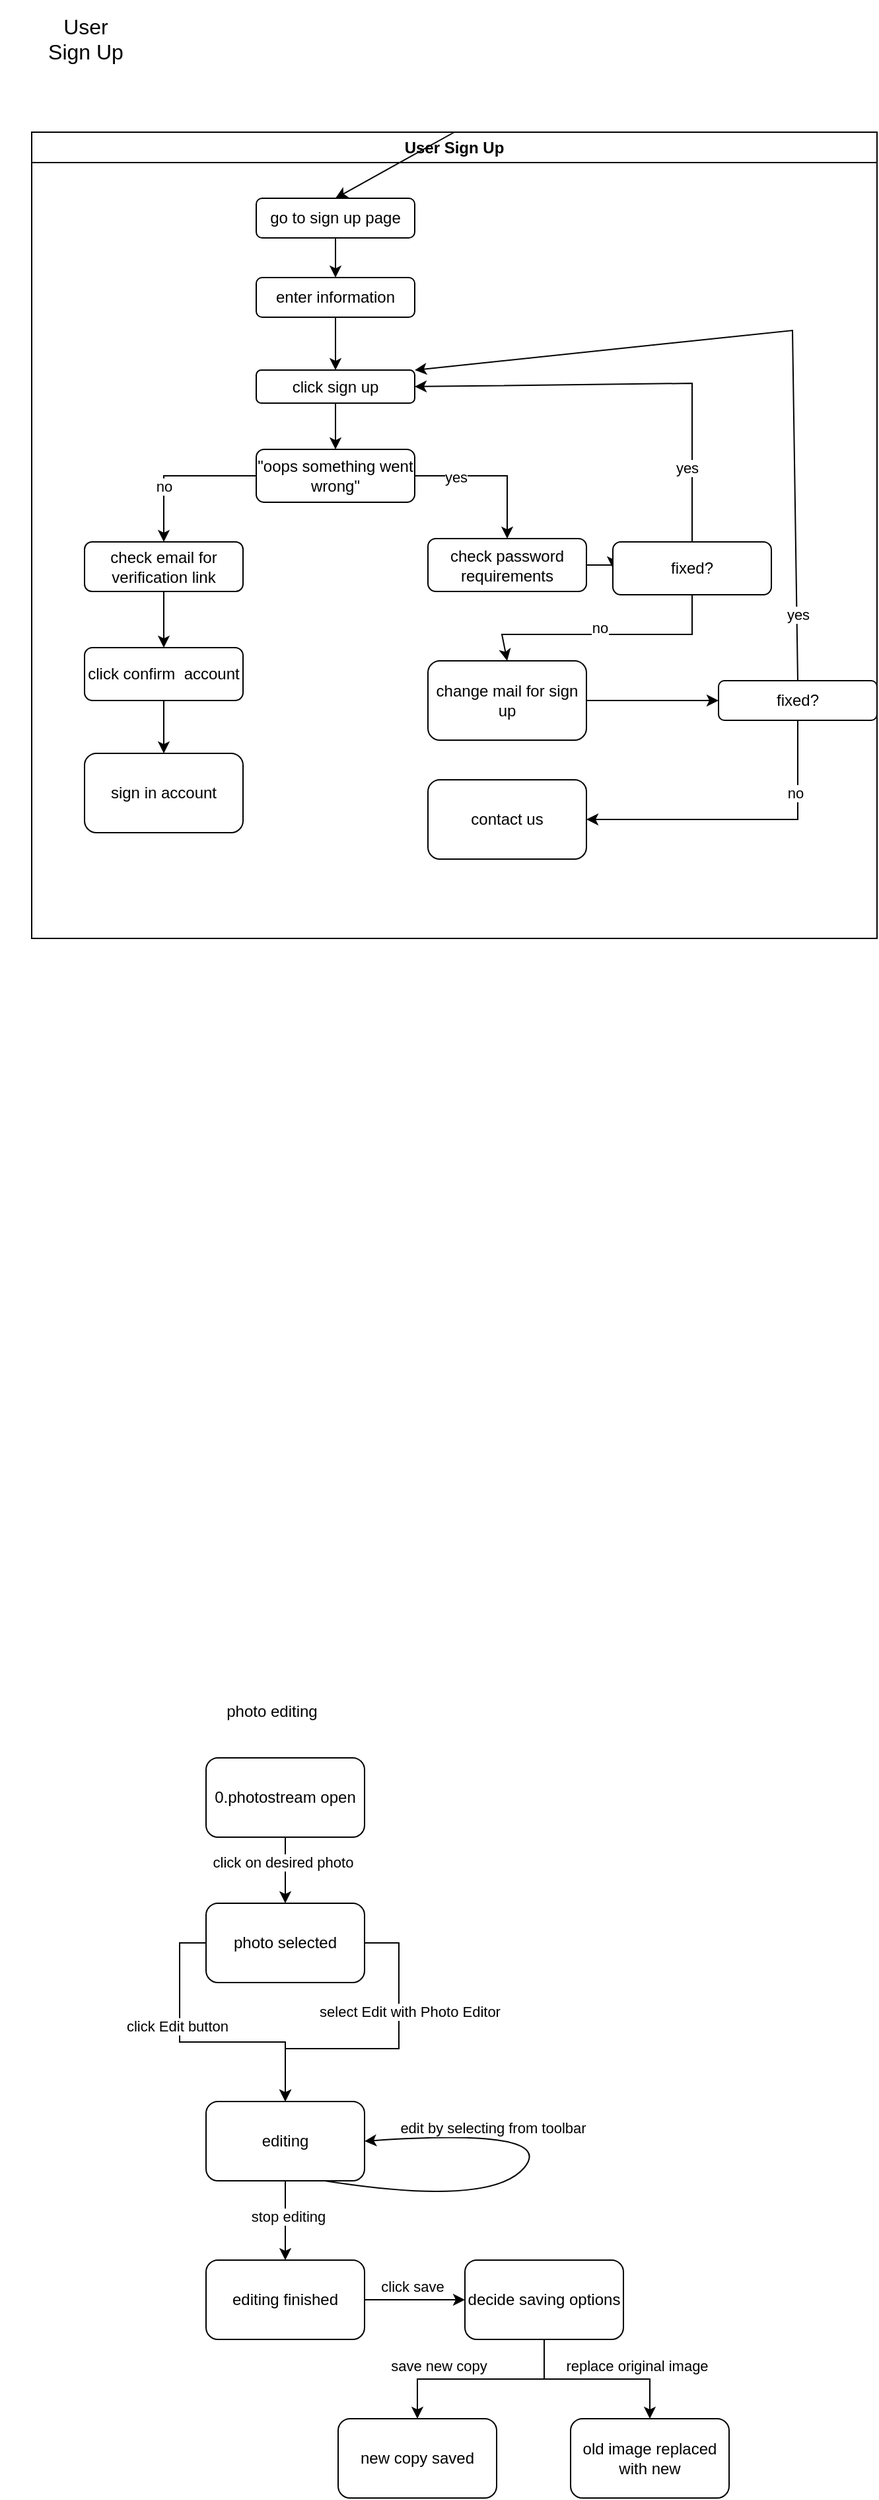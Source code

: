 <mxfile version="26.2.9">
  <diagram name="Pagina-1" id="1iK9Y7x5RWMCIEHlre_7">
    <mxGraphModel dx="1491" dy="804" grid="1" gridSize="10" guides="1" tooltips="1" connect="1" arrows="1" fold="1" page="1" pageScale="1" pageWidth="827" pageHeight="1169" math="0" shadow="0">
      <root>
        <mxCell id="0" />
        <mxCell id="1" parent="0" />
        <mxCell id="YTVSwso-LdbCMW-Us0Bc-1" value="&lt;span style=&quot;font-size:12.0pt;line-height:115%;&lt;br/&gt;font-family:&amp;quot;Aptos&amp;quot;,sans-serif;mso-ascii-theme-font:minor-latin;mso-fareast-font-family:&lt;br/&gt;Aptos;mso-fareast-theme-font:minor-latin;mso-hansi-theme-font:minor-latin;&lt;br/&gt;mso-bidi-font-family:&amp;quot;Times New Roman&amp;quot;;mso-bidi-theme-font:minor-bidi;&lt;br/&gt;mso-ansi-language:IT;mso-fareast-language:EN-US;mso-bidi-language:AR-SA&quot;&gt;User&lt;br&gt;Sign Up&lt;/span&gt;" style="text;html=1;align=center;verticalAlign=middle;whiteSpace=wrap;rounded=0;" vertex="1" parent="1">
          <mxGeometry x="70" y="40" width="130" height="60" as="geometry" />
        </mxCell>
        <mxCell id="YTVSwso-LdbCMW-Us0Bc-2" value="User Sign Up" style="swimlane;whiteSpace=wrap;html=1;startSize=23;" vertex="1" parent="1">
          <mxGeometry x="94" y="140" width="640" height="610" as="geometry">
            <mxRectangle x="124" y="130" width="110" height="30" as="alternateBounds" />
          </mxGeometry>
        </mxCell>
        <mxCell id="YTVSwso-LdbCMW-Us0Bc-6" value="" style="edgeStyle=orthogonalEdgeStyle;rounded=0;orthogonalLoop=1;jettySize=auto;html=1;" edge="1" parent="YTVSwso-LdbCMW-Us0Bc-2" source="YTVSwso-LdbCMW-Us0Bc-3" target="YTVSwso-LdbCMW-Us0Bc-5">
          <mxGeometry relative="1" as="geometry" />
        </mxCell>
        <mxCell id="YTVSwso-LdbCMW-Us0Bc-3" value="go to sign up page" style="rounded=1;whiteSpace=wrap;html=1;" vertex="1" parent="YTVSwso-LdbCMW-Us0Bc-2">
          <mxGeometry x="170" y="50" width="120" height="30" as="geometry" />
        </mxCell>
        <mxCell id="YTVSwso-LdbCMW-Us0Bc-8" value="" style="edgeStyle=orthogonalEdgeStyle;rounded=0;orthogonalLoop=1;jettySize=auto;html=1;" edge="1" parent="YTVSwso-LdbCMW-Us0Bc-2" source="YTVSwso-LdbCMW-Us0Bc-5" target="YTVSwso-LdbCMW-Us0Bc-7">
          <mxGeometry relative="1" as="geometry" />
        </mxCell>
        <mxCell id="YTVSwso-LdbCMW-Us0Bc-5" value="enter information" style="rounded=1;whiteSpace=wrap;html=1;" vertex="1" parent="YTVSwso-LdbCMW-Us0Bc-2">
          <mxGeometry x="170" y="110" width="120" height="30" as="geometry" />
        </mxCell>
        <mxCell id="YTVSwso-LdbCMW-Us0Bc-4" value="" style="endArrow=classic;html=1;rounded=0;entryX=0.5;entryY=0;entryDx=0;entryDy=0;exitX=0.5;exitY=0;exitDx=0;exitDy=0;" edge="1" parent="YTVSwso-LdbCMW-Us0Bc-2" source="YTVSwso-LdbCMW-Us0Bc-2" target="YTVSwso-LdbCMW-Us0Bc-3">
          <mxGeometry width="50" height="50" relative="1" as="geometry">
            <mxPoint x="230" y="20" as="sourcePoint" />
            <mxPoint x="260" y="190" as="targetPoint" />
          </mxGeometry>
        </mxCell>
        <mxCell id="YTVSwso-LdbCMW-Us0Bc-10" value="" style="edgeStyle=orthogonalEdgeStyle;rounded=0;orthogonalLoop=1;jettySize=auto;html=1;entryX=0.5;entryY=0;entryDx=0;entryDy=0;" edge="1" parent="YTVSwso-LdbCMW-Us0Bc-2" source="YTVSwso-LdbCMW-Us0Bc-7" target="YTVSwso-LdbCMW-Us0Bc-15">
          <mxGeometry relative="1" as="geometry" />
        </mxCell>
        <mxCell id="YTVSwso-LdbCMW-Us0Bc-7" value="click sign up" style="whiteSpace=wrap;html=1;rounded=1;" vertex="1" parent="YTVSwso-LdbCMW-Us0Bc-2">
          <mxGeometry x="170" y="180" width="120" height="25" as="geometry" />
        </mxCell>
        <mxCell id="YTVSwso-LdbCMW-Us0Bc-12" value="" style="edgeStyle=orthogonalEdgeStyle;rounded=0;orthogonalLoop=1;jettySize=auto;html=1;" edge="1" parent="YTVSwso-LdbCMW-Us0Bc-2" source="YTVSwso-LdbCMW-Us0Bc-9" target="YTVSwso-LdbCMW-Us0Bc-11">
          <mxGeometry relative="1" as="geometry" />
        </mxCell>
        <mxCell id="YTVSwso-LdbCMW-Us0Bc-9" value="check email for verification link" style="rounded=1;whiteSpace=wrap;html=1;" vertex="1" parent="YTVSwso-LdbCMW-Us0Bc-2">
          <mxGeometry x="40" y="310" width="120" height="37.5" as="geometry" />
        </mxCell>
        <mxCell id="YTVSwso-LdbCMW-Us0Bc-14" value="" style="edgeStyle=orthogonalEdgeStyle;rounded=0;orthogonalLoop=1;jettySize=auto;html=1;" edge="1" parent="YTVSwso-LdbCMW-Us0Bc-2" source="YTVSwso-LdbCMW-Us0Bc-11" target="YTVSwso-LdbCMW-Us0Bc-13">
          <mxGeometry relative="1" as="geometry" />
        </mxCell>
        <mxCell id="YTVSwso-LdbCMW-Us0Bc-11" value="click confirm&amp;nbsp; account" style="rounded=1;whiteSpace=wrap;html=1;" vertex="1" parent="YTVSwso-LdbCMW-Us0Bc-2">
          <mxGeometry x="40" y="390" width="120" height="40" as="geometry" />
        </mxCell>
        <mxCell id="YTVSwso-LdbCMW-Us0Bc-13" value="sign in account" style="rounded=1;whiteSpace=wrap;html=1;" vertex="1" parent="YTVSwso-LdbCMW-Us0Bc-2">
          <mxGeometry x="40" y="470" width="120" height="60" as="geometry" />
        </mxCell>
        <mxCell id="YTVSwso-LdbCMW-Us0Bc-16" value="" style="edgeStyle=orthogonalEdgeStyle;rounded=0;orthogonalLoop=1;jettySize=auto;html=1;" edge="1" parent="YTVSwso-LdbCMW-Us0Bc-2" source="YTVSwso-LdbCMW-Us0Bc-15" target="YTVSwso-LdbCMW-Us0Bc-9">
          <mxGeometry relative="1" as="geometry" />
        </mxCell>
        <mxCell id="YTVSwso-LdbCMW-Us0Bc-17" value="no" style="edgeLabel;html=1;align=center;verticalAlign=middle;resizable=0;points=[];" vertex="1" connectable="0" parent="YTVSwso-LdbCMW-Us0Bc-16">
          <mxGeometry x="0.3" relative="1" as="geometry">
            <mxPoint as="offset" />
          </mxGeometry>
        </mxCell>
        <mxCell id="YTVSwso-LdbCMW-Us0Bc-19" value="" style="edgeStyle=orthogonalEdgeStyle;rounded=0;orthogonalLoop=1;jettySize=auto;html=1;" edge="1" parent="YTVSwso-LdbCMW-Us0Bc-2" source="YTVSwso-LdbCMW-Us0Bc-15" target="YTVSwso-LdbCMW-Us0Bc-18">
          <mxGeometry relative="1" as="geometry" />
        </mxCell>
        <mxCell id="YTVSwso-LdbCMW-Us0Bc-20" value="yes" style="edgeLabel;html=1;align=center;verticalAlign=middle;resizable=0;points=[];" vertex="1" connectable="0" parent="YTVSwso-LdbCMW-Us0Bc-19">
          <mxGeometry x="-0.473" y="-1" relative="1" as="geometry">
            <mxPoint as="offset" />
          </mxGeometry>
        </mxCell>
        <mxCell id="YTVSwso-LdbCMW-Us0Bc-15" value="&quot;oops something went wrong&quot;" style="rounded=1;whiteSpace=wrap;html=1;" vertex="1" parent="YTVSwso-LdbCMW-Us0Bc-2">
          <mxGeometry x="170" y="240" width="120" height="40" as="geometry" />
        </mxCell>
        <mxCell id="YTVSwso-LdbCMW-Us0Bc-22" value="" style="edgeStyle=orthogonalEdgeStyle;rounded=0;orthogonalLoop=1;jettySize=auto;html=1;entryX=0;entryY=0.5;entryDx=0;entryDy=0;exitX=1;exitY=0.5;exitDx=0;exitDy=0;" edge="1" parent="YTVSwso-LdbCMW-Us0Bc-2" source="YTVSwso-LdbCMW-Us0Bc-18" target="YTVSwso-LdbCMW-Us0Bc-24">
          <mxGeometry relative="1" as="geometry" />
        </mxCell>
        <mxCell id="YTVSwso-LdbCMW-Us0Bc-18" value="check password requirements" style="rounded=1;whiteSpace=wrap;html=1;" vertex="1" parent="YTVSwso-LdbCMW-Us0Bc-2">
          <mxGeometry x="300" y="307.5" width="120" height="40" as="geometry" />
        </mxCell>
        <mxCell id="YTVSwso-LdbCMW-Us0Bc-21" value="change mail for sign up" style="rounded=1;whiteSpace=wrap;html=1;" vertex="1" parent="YTVSwso-LdbCMW-Us0Bc-2">
          <mxGeometry x="300" y="400" width="120" height="60" as="geometry" />
        </mxCell>
        <mxCell id="YTVSwso-LdbCMW-Us0Bc-24" value="fixed?" style="rounded=1;whiteSpace=wrap;html=1;" vertex="1" parent="YTVSwso-LdbCMW-Us0Bc-2">
          <mxGeometry x="440" y="310" width="120" height="40" as="geometry" />
        </mxCell>
        <mxCell id="YTVSwso-LdbCMW-Us0Bc-25" value="" style="endArrow=classic;html=1;rounded=0;exitX=0.5;exitY=1;exitDx=0;exitDy=0;entryX=0.5;entryY=0;entryDx=0;entryDy=0;" edge="1" parent="YTVSwso-LdbCMW-Us0Bc-2" source="YTVSwso-LdbCMW-Us0Bc-24" target="YTVSwso-LdbCMW-Us0Bc-21">
          <mxGeometry width="50" height="50" relative="1" as="geometry">
            <mxPoint x="210" y="430" as="sourcePoint" />
            <mxPoint x="260" y="380" as="targetPoint" />
            <Array as="points">
              <mxPoint x="500" y="380" />
              <mxPoint x="356" y="380" />
            </Array>
          </mxGeometry>
        </mxCell>
        <mxCell id="YTVSwso-LdbCMW-Us0Bc-26" value="no" style="edgeLabel;html=1;align=center;verticalAlign=middle;resizable=0;points=[];" vertex="1" connectable="0" parent="YTVSwso-LdbCMW-Us0Bc-25">
          <mxGeometry x="0.033" y="-5" relative="1" as="geometry">
            <mxPoint as="offset" />
          </mxGeometry>
        </mxCell>
        <mxCell id="YTVSwso-LdbCMW-Us0Bc-27" value="" style="endArrow=classic;html=1;rounded=0;exitX=0.5;exitY=0;exitDx=0;exitDy=0;entryX=1;entryY=0.5;entryDx=0;entryDy=0;" edge="1" parent="YTVSwso-LdbCMW-Us0Bc-2" source="YTVSwso-LdbCMW-Us0Bc-24" target="YTVSwso-LdbCMW-Us0Bc-7">
          <mxGeometry width="50" height="50" relative="1" as="geometry">
            <mxPoint x="210" y="410" as="sourcePoint" />
            <mxPoint x="260" y="360" as="targetPoint" />
            <Array as="points">
              <mxPoint x="500" y="190" />
            </Array>
          </mxGeometry>
        </mxCell>
        <mxCell id="YTVSwso-LdbCMW-Us0Bc-28" value="yes" style="edgeLabel;html=1;align=center;verticalAlign=middle;resizable=0;points=[];" vertex="1" connectable="0" parent="YTVSwso-LdbCMW-Us0Bc-27">
          <mxGeometry x="-0.661" y="4" relative="1" as="geometry">
            <mxPoint as="offset" />
          </mxGeometry>
        </mxCell>
        <mxCell id="YTVSwso-LdbCMW-Us0Bc-29" value="fixed?" style="rounded=1;whiteSpace=wrap;html=1;" vertex="1" parent="YTVSwso-LdbCMW-Us0Bc-2">
          <mxGeometry x="520" y="415" width="120" height="30" as="geometry" />
        </mxCell>
        <mxCell id="YTVSwso-LdbCMW-Us0Bc-30" value="" style="endArrow=classic;html=1;rounded=0;exitX=0.5;exitY=0;exitDx=0;exitDy=0;entryX=1;entryY=0;entryDx=0;entryDy=0;" edge="1" parent="YTVSwso-LdbCMW-Us0Bc-2" source="YTVSwso-LdbCMW-Us0Bc-29" target="YTVSwso-LdbCMW-Us0Bc-7">
          <mxGeometry width="50" height="50" relative="1" as="geometry">
            <mxPoint x="286" y="390" as="sourcePoint" />
            <mxPoint x="336" y="340" as="targetPoint" />
            <Array as="points">
              <mxPoint x="576" y="150" />
            </Array>
          </mxGeometry>
        </mxCell>
        <mxCell id="YTVSwso-LdbCMW-Us0Bc-31" value="yes" style="edgeLabel;html=1;align=center;verticalAlign=middle;resizable=0;points=[];" vertex="1" connectable="0" parent="YTVSwso-LdbCMW-Us0Bc-30">
          <mxGeometry x="-0.817" y="-1" relative="1" as="geometry">
            <mxPoint as="offset" />
          </mxGeometry>
        </mxCell>
        <mxCell id="YTVSwso-LdbCMW-Us0Bc-32" value="" style="endArrow=classic;html=1;rounded=0;exitX=1;exitY=0.5;exitDx=0;exitDy=0;entryX=0;entryY=0.5;entryDx=0;entryDy=0;" edge="1" parent="YTVSwso-LdbCMW-Us0Bc-2" source="YTVSwso-LdbCMW-Us0Bc-21" target="YTVSwso-LdbCMW-Us0Bc-29">
          <mxGeometry width="50" height="50" relative="1" as="geometry">
            <mxPoint x="286" y="390" as="sourcePoint" />
            <mxPoint x="336" y="340" as="targetPoint" />
          </mxGeometry>
        </mxCell>
        <mxCell id="YTVSwso-LdbCMW-Us0Bc-34" value="contact us" style="rounded=1;whiteSpace=wrap;html=1;" vertex="1" parent="YTVSwso-LdbCMW-Us0Bc-2">
          <mxGeometry x="300" y="490" width="120" height="60" as="geometry" />
        </mxCell>
        <mxCell id="YTVSwso-LdbCMW-Us0Bc-35" value="" style="endArrow=classic;html=1;rounded=0;exitX=0.5;exitY=1;exitDx=0;exitDy=0;entryX=1;entryY=0.5;entryDx=0;entryDy=0;" edge="1" parent="YTVSwso-LdbCMW-Us0Bc-2" source="YTVSwso-LdbCMW-Us0Bc-29" target="YTVSwso-LdbCMW-Us0Bc-34">
          <mxGeometry width="50" height="50" relative="1" as="geometry">
            <mxPoint x="286" y="420" as="sourcePoint" />
            <mxPoint x="336" y="370" as="targetPoint" />
            <Array as="points">
              <mxPoint x="580" y="520" />
            </Array>
          </mxGeometry>
        </mxCell>
        <mxCell id="YTVSwso-LdbCMW-Us0Bc-36" value="no" style="edgeLabel;html=1;align=center;verticalAlign=middle;resizable=0;points=[];" vertex="1" connectable="0" parent="YTVSwso-LdbCMW-Us0Bc-35">
          <mxGeometry x="-0.532" y="-2" relative="1" as="geometry">
            <mxPoint as="offset" />
          </mxGeometry>
        </mxCell>
        <mxCell id="YTVSwso-LdbCMW-Us0Bc-37" value="photo editing" style="text;html=1;align=center;verticalAlign=middle;whiteSpace=wrap;rounded=0;" vertex="1" parent="1">
          <mxGeometry x="226" y="1320" width="100" height="30" as="geometry" />
        </mxCell>
        <mxCell id="YTVSwso-LdbCMW-Us0Bc-42" value="" style="edgeStyle=orthogonalEdgeStyle;rounded=0;orthogonalLoop=1;jettySize=auto;html=1;" edge="1" parent="1" source="YTVSwso-LdbCMW-Us0Bc-40" target="YTVSwso-LdbCMW-Us0Bc-41">
          <mxGeometry relative="1" as="geometry" />
        </mxCell>
        <mxCell id="YTVSwso-LdbCMW-Us0Bc-43" value="click on desired photo" style="edgeLabel;html=1;align=center;verticalAlign=middle;resizable=0;points=[];" vertex="1" connectable="0" parent="YTVSwso-LdbCMW-Us0Bc-42">
          <mxGeometry x="-0.24" y="-2" relative="1" as="geometry">
            <mxPoint as="offset" />
          </mxGeometry>
        </mxCell>
        <mxCell id="YTVSwso-LdbCMW-Us0Bc-40" value="0.photostream open" style="rounded=1;whiteSpace=wrap;html=1;" vertex="1" parent="1">
          <mxGeometry x="226" y="1370" width="120" height="60" as="geometry" />
        </mxCell>
        <mxCell id="YTVSwso-LdbCMW-Us0Bc-45" value="" style="edgeStyle=orthogonalEdgeStyle;rounded=0;orthogonalLoop=1;jettySize=auto;html=1;exitX=0;exitY=0.5;exitDx=0;exitDy=0;" edge="1" parent="1" source="YTVSwso-LdbCMW-Us0Bc-41" target="YTVSwso-LdbCMW-Us0Bc-44">
          <mxGeometry relative="1" as="geometry" />
        </mxCell>
        <mxCell id="YTVSwso-LdbCMW-Us0Bc-48" value="click Edit button" style="edgeLabel;html=1;align=center;verticalAlign=middle;resizable=0;points=[];" vertex="1" connectable="0" parent="YTVSwso-LdbCMW-Us0Bc-45">
          <mxGeometry x="-0.245" y="-2" relative="1" as="geometry">
            <mxPoint as="offset" />
          </mxGeometry>
        </mxCell>
        <mxCell id="YTVSwso-LdbCMW-Us0Bc-41" value="photo selected" style="rounded=1;whiteSpace=wrap;html=1;" vertex="1" parent="1">
          <mxGeometry x="226" y="1480" width="120" height="60" as="geometry" />
        </mxCell>
        <mxCell id="YTVSwso-LdbCMW-Us0Bc-53" value="" style="edgeStyle=orthogonalEdgeStyle;rounded=0;orthogonalLoop=1;jettySize=auto;html=1;" edge="1" parent="1" source="YTVSwso-LdbCMW-Us0Bc-44" target="YTVSwso-LdbCMW-Us0Bc-52">
          <mxGeometry relative="1" as="geometry" />
        </mxCell>
        <mxCell id="YTVSwso-LdbCMW-Us0Bc-54" value="stop editing" style="edgeLabel;html=1;align=center;verticalAlign=middle;resizable=0;points=[];" vertex="1" connectable="0" parent="YTVSwso-LdbCMW-Us0Bc-53">
          <mxGeometry x="-0.1" y="2" relative="1" as="geometry">
            <mxPoint as="offset" />
          </mxGeometry>
        </mxCell>
        <mxCell id="YTVSwso-LdbCMW-Us0Bc-44" value="editing" style="rounded=1;whiteSpace=wrap;html=1;" vertex="1" parent="1">
          <mxGeometry x="226" y="1630" width="120" height="60" as="geometry" />
        </mxCell>
        <mxCell id="YTVSwso-LdbCMW-Us0Bc-47" value="" style="endArrow=classic;html=1;rounded=0;exitX=1;exitY=0.5;exitDx=0;exitDy=0;entryX=0.5;entryY=0;entryDx=0;entryDy=0;" edge="1" parent="1" source="YTVSwso-LdbCMW-Us0Bc-41" target="YTVSwso-LdbCMW-Us0Bc-44">
          <mxGeometry width="50" height="50" relative="1" as="geometry">
            <mxPoint x="292" y="1570" as="sourcePoint" />
            <mxPoint x="342" y="1520" as="targetPoint" />
            <Array as="points">
              <mxPoint x="372" y="1510" />
              <mxPoint x="372" y="1590" />
              <mxPoint x="286" y="1590" />
            </Array>
          </mxGeometry>
        </mxCell>
        <mxCell id="YTVSwso-LdbCMW-Us0Bc-49" value="select Edit with Photo Editor" style="edgeLabel;html=1;align=center;verticalAlign=middle;resizable=0;points=[];" vertex="1" connectable="0" parent="YTVSwso-LdbCMW-Us0Bc-47">
          <mxGeometry x="-0.328" y="8" relative="1" as="geometry">
            <mxPoint as="offset" />
          </mxGeometry>
        </mxCell>
        <mxCell id="YTVSwso-LdbCMW-Us0Bc-50" value="" style="curved=1;endArrow=classic;html=1;rounded=0;exitX=0.75;exitY=1;exitDx=0;exitDy=0;entryX=1;entryY=0.5;entryDx=0;entryDy=0;" edge="1" parent="1" source="YTVSwso-LdbCMW-Us0Bc-44" target="YTVSwso-LdbCMW-Us0Bc-44">
          <mxGeometry width="50" height="50" relative="1" as="geometry">
            <mxPoint x="292" y="1570" as="sourcePoint" />
            <mxPoint x="342" y="1520" as="targetPoint" />
            <Array as="points">
              <mxPoint x="442" y="1710" />
              <mxPoint x="492" y="1650" />
            </Array>
          </mxGeometry>
        </mxCell>
        <mxCell id="YTVSwso-LdbCMW-Us0Bc-51" value="edit by selecting from toolbar" style="edgeLabel;html=1;align=center;verticalAlign=middle;resizable=0;points=[];" vertex="1" connectable="0" parent="YTVSwso-LdbCMW-Us0Bc-50">
          <mxGeometry x="0.427" y="7" relative="1" as="geometry">
            <mxPoint x="-5" y="-10" as="offset" />
          </mxGeometry>
        </mxCell>
        <mxCell id="YTVSwso-LdbCMW-Us0Bc-52" value="editing finished" style="rounded=1;whiteSpace=wrap;html=1;" vertex="1" parent="1">
          <mxGeometry x="226" y="1750" width="120" height="60" as="geometry" />
        </mxCell>
        <mxCell id="YTVSwso-LdbCMW-Us0Bc-55" value="" style="endArrow=classic;html=1;rounded=0;exitX=1;exitY=0.5;exitDx=0;exitDy=0;" edge="1" parent="1" source="YTVSwso-LdbCMW-Us0Bc-52" target="YTVSwso-LdbCMW-Us0Bc-56">
          <mxGeometry width="50" height="50" relative="1" as="geometry">
            <mxPoint x="292" y="1590" as="sourcePoint" />
            <mxPoint x="432" y="1780" as="targetPoint" />
          </mxGeometry>
        </mxCell>
        <mxCell id="YTVSwso-LdbCMW-Us0Bc-57" value="click save" style="edgeLabel;html=1;align=center;verticalAlign=middle;resizable=0;points=[];" vertex="1" connectable="0" parent="YTVSwso-LdbCMW-Us0Bc-55">
          <mxGeometry x="-0.421" y="3" relative="1" as="geometry">
            <mxPoint x="14" y="-7" as="offset" />
          </mxGeometry>
        </mxCell>
        <mxCell id="YTVSwso-LdbCMW-Us0Bc-60" value="" style="edgeStyle=orthogonalEdgeStyle;rounded=0;orthogonalLoop=1;jettySize=auto;html=1;" edge="1" parent="1" source="YTVSwso-LdbCMW-Us0Bc-56" target="YTVSwso-LdbCMW-Us0Bc-59">
          <mxGeometry relative="1" as="geometry" />
        </mxCell>
        <mxCell id="YTVSwso-LdbCMW-Us0Bc-63" value="replace original image" style="edgeLabel;html=1;align=center;verticalAlign=middle;resizable=0;points=[];" vertex="1" connectable="0" parent="YTVSwso-LdbCMW-Us0Bc-60">
          <mxGeometry x="0.414" y="-2" relative="1" as="geometry">
            <mxPoint x="1" y="-12" as="offset" />
          </mxGeometry>
        </mxCell>
        <mxCell id="YTVSwso-LdbCMW-Us0Bc-61" value="" style="edgeStyle=orthogonalEdgeStyle;rounded=0;orthogonalLoop=1;jettySize=auto;html=1;entryX=0.5;entryY=0;entryDx=0;entryDy=0;" edge="1" parent="1" source="YTVSwso-LdbCMW-Us0Bc-56" target="YTVSwso-LdbCMW-Us0Bc-58">
          <mxGeometry relative="1" as="geometry" />
        </mxCell>
        <mxCell id="YTVSwso-LdbCMW-Us0Bc-62" value="save new copy" style="edgeLabel;html=1;align=center;verticalAlign=middle;resizable=0;points=[];" vertex="1" connectable="0" parent="YTVSwso-LdbCMW-Us0Bc-61">
          <mxGeometry x="0.41" y="6" relative="1" as="geometry">
            <mxPoint y="-16" as="offset" />
          </mxGeometry>
        </mxCell>
        <mxCell id="YTVSwso-LdbCMW-Us0Bc-56" value="decide saving options" style="rounded=1;whiteSpace=wrap;html=1;" vertex="1" parent="1">
          <mxGeometry x="422" y="1750" width="120" height="60" as="geometry" />
        </mxCell>
        <mxCell id="YTVSwso-LdbCMW-Us0Bc-58" value="new copy saved" style="rounded=1;whiteSpace=wrap;html=1;" vertex="1" parent="1">
          <mxGeometry x="326" y="1870" width="120" height="60" as="geometry" />
        </mxCell>
        <mxCell id="YTVSwso-LdbCMW-Us0Bc-59" value="old image replaced with new" style="rounded=1;whiteSpace=wrap;html=1;" vertex="1" parent="1">
          <mxGeometry x="502" y="1870" width="120" height="60" as="geometry" />
        </mxCell>
      </root>
    </mxGraphModel>
  </diagram>
</mxfile>

